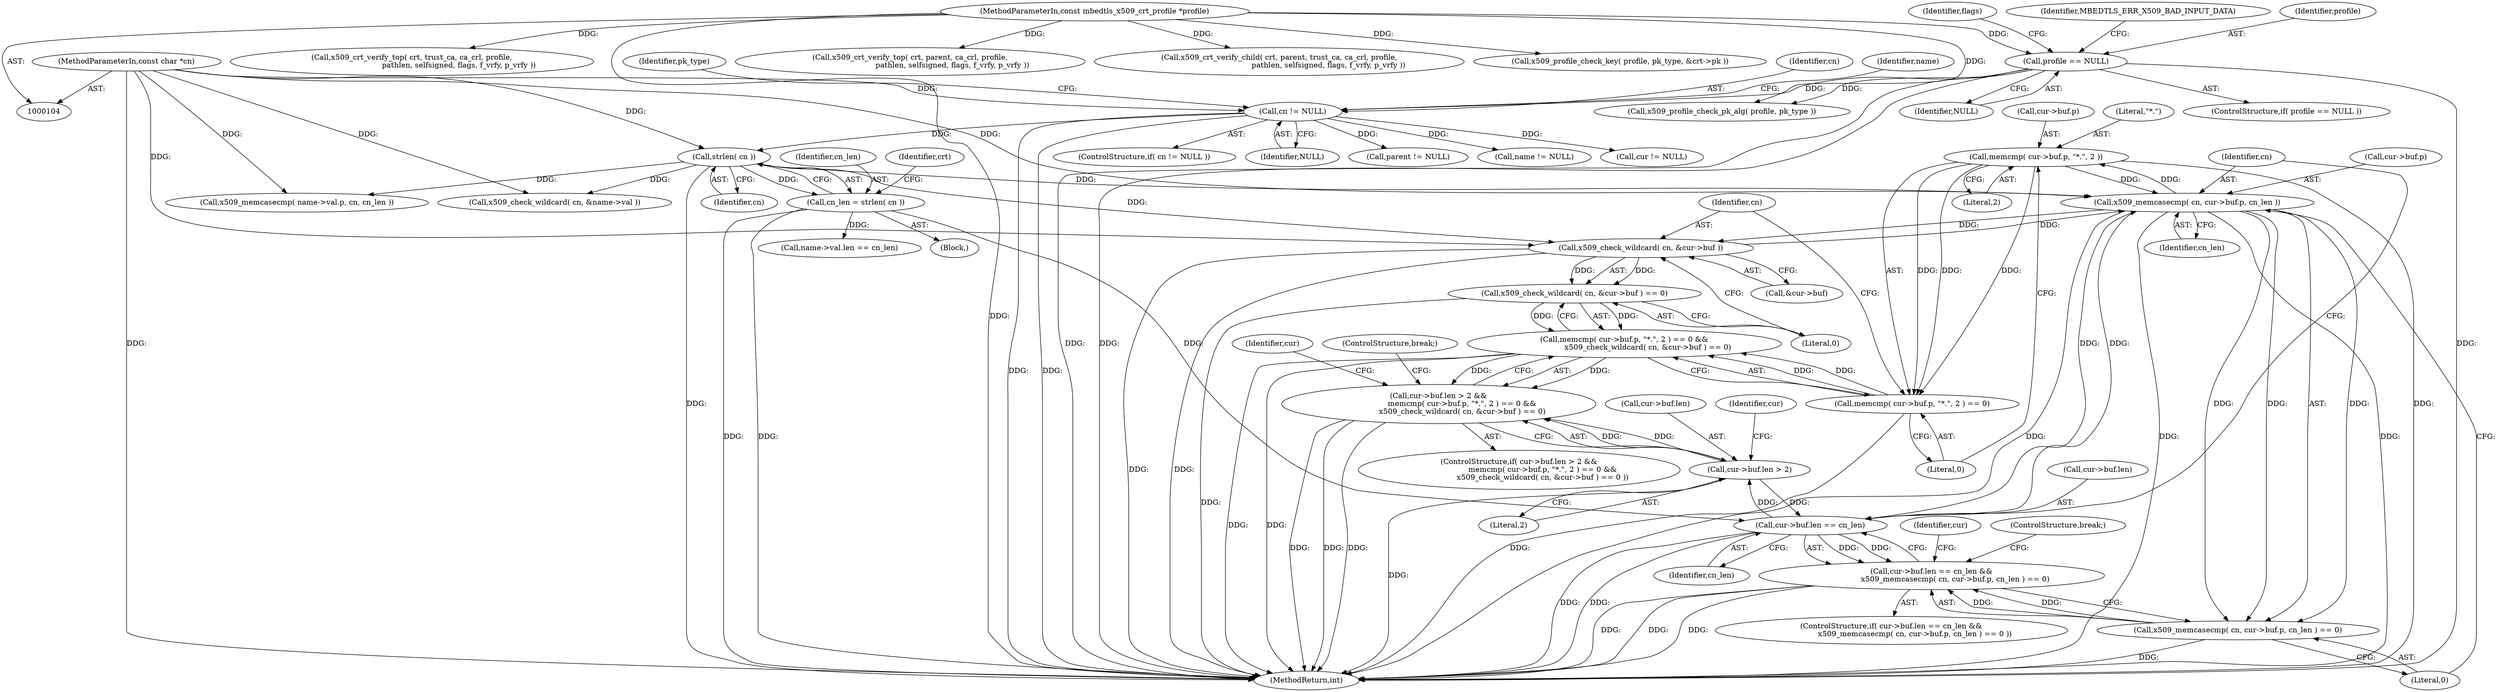 digraph "1_mbedtls_d15795acd5074e0b44e71f7ede8bdfe1b48591fc@API" {
"1000205" [label="(Call,memcmp( cur->buf.p, \"*.\", 2 ))"];
"1000184" [label="(Call,x509_memcasecmp( cn, cur->buf.p, cn_len ))"];
"1000215" [label="(Call,x509_check_wildcard( cn, &cur->buf ))"];
"1000154" [label="(Call,strlen( cn ))"];
"1000142" [label="(Call,cn != NULL)"];
"1000109" [label="(MethodParameterIn,const char *cn)"];
"1000132" [label="(Call,profile == NULL)"];
"1000108" [label="(MethodParameterIn,const mbedtls_x509_crt_profile *profile)"];
"1000205" [label="(Call,memcmp( cur->buf.p, \"*.\", 2 ))"];
"1000176" [label="(Call,cur->buf.len == cn_len)"];
"1000196" [label="(Call,cur->buf.len > 2)"];
"1000152" [label="(Call,cn_len = strlen( cn ))"];
"1000175" [label="(Call,cur->buf.len == cn_len &&\n                    x509_memcasecmp( cn, cur->buf.p, cn_len ) == 0)"];
"1000195" [label="(Call,cur->buf.len > 2 &&\n                    memcmp( cur->buf.p, \"*.\", 2 ) == 0 &&\n                    x509_check_wildcard( cn, &cur->buf ) == 0)"];
"1000183" [label="(Call,x509_memcasecmp( cn, cur->buf.p, cn_len ) == 0)"];
"1000204" [label="(Call,memcmp( cur->buf.p, \"*.\", 2 ) == 0)"];
"1000203" [label="(Call,memcmp( cur->buf.p, \"*.\", 2 ) == 0 &&\n                    x509_check_wildcard( cn, &cur->buf ) == 0)"];
"1000214" [label="(Call,x509_check_wildcard( cn, &cur->buf ) == 0)"];
"1000185" [label="(Identifier,cn)"];
"1000217" [label="(Call,&cur->buf)"];
"1000240" [label="(Call,name != NULL)"];
"1000197" [label="(Call,cur->buf.len)"];
"1000295" [label="(Call,x509_check_wildcard( cn, &name->val ))"];
"1000191" [label="(Identifier,cn_len)"];
"1000225" [label="(Identifier,cur)"];
"1000215" [label="(Call,x509_check_wildcard( cn, &cur->buf ))"];
"1000378" [label="(Call,x509_crt_verify_top( crt, parent, ca_crl, profile,\n                                    pathlen, selfsigned, flags, f_vrfy, p_vrfy ))"];
"1000142" [label="(Call,cn != NULL)"];
"1000175" [label="(Call,cur->buf.len == cn_len &&\n                    x509_memcasecmp( cn, cur->buf.p, cn_len ) == 0)"];
"1000132" [label="(Call,profile == NULL)"];
"1000155" [label="(Identifier,cn)"];
"1000317" [label="(Identifier,pk_type)"];
"1000213" [label="(Literal,0)"];
"1000176" [label="(Call,cur->buf.len == cn_len)"];
"1000108" [label="(MethodParameterIn,const mbedtls_x509_crt_profile *profile)"];
"1000177" [label="(Call,cur->buf.len)"];
"1000199" [label="(Identifier,cur)"];
"1000204" [label="(Call,memcmp( cur->buf.p, \"*.\", 2 ) == 0)"];
"1000194" [label="(ControlStructure,if( cur->buf.len > 2 &&\n                    memcmp( cur->buf.p, \"*.\", 2 ) == 0 &&\n                    x509_check_wildcard( cn, &cur->buf ) == 0 ))"];
"1000214" [label="(Call,x509_check_wildcard( cn, &cur->buf ) == 0)"];
"1000211" [label="(Literal,\"*.\")"];
"1000216" [label="(Identifier,cn)"];
"1000109" [label="(MethodParameterIn,const char *cn)"];
"1000192" [label="(Literal,0)"];
"1000136" [label="(Identifier,MBEDTLS_ERR_X509_BAD_INPUT_DATA)"];
"1000170" [label="(Call,cur != NULL)"];
"1000256" [label="(Call,name->val.len == cn_len)"];
"1000203" [label="(Call,memcmp( cur->buf.p, \"*.\", 2 ) == 0 &&\n                    x509_check_wildcard( cn, &cur->buf ) == 0)"];
"1000143" [label="(Identifier,cn)"];
"1000154" [label="(Call,strlen( cn ))"];
"1000264" [label="(Call,x509_memcasecmp( name->val.p, cn, cn_len ))"];
"1000205" [label="(Call,memcmp( cur->buf.p, \"*.\", 2 ))"];
"1000134" [label="(Identifier,NULL)"];
"1000206" [label="(Call,cur->buf.p)"];
"1000131" [label="(ControlStructure,if( profile == NULL ))"];
"1000196" [label="(Call,cur->buf.len > 2)"];
"1000159" [label="(Identifier,crt)"];
"1000174" [label="(ControlStructure,if( cur->buf.len == cn_len &&\n                    x509_memcasecmp( cn, cur->buf.p, cn_len ) == 0 ))"];
"1000133" [label="(Identifier,profile)"];
"1000184" [label="(Call,x509_memcasecmp( cn, cur->buf.p, cn_len ))"];
"1000182" [label="(Identifier,cn_len)"];
"1000195" [label="(Call,cur->buf.len > 2 &&\n                    memcmp( cur->buf.p, \"*.\", 2 ) == 0 &&\n                    x509_check_wildcard( cn, &cur->buf ) == 0)"];
"1000141" [label="(ControlStructure,if( cn != NULL ))"];
"1000428" [label="(Call,x509_crt_verify_child( crt, parent, trust_ca, ca_crl, profile,\n                                          pathlen, selfsigned, flags, f_vrfy, p_vrfy ))"];
"1000186" [label="(Call,cur->buf.p)"];
"1000208" [label="(Identifier,cur)"];
"1000153" [label="(Identifier,cn_len)"];
"1000147" [label="(Identifier,name)"];
"1000335" [label="(Call,x509_profile_check_key( profile, pk_type, &crt->pk ))"];
"1000325" [label="(Call,x509_profile_check_pk_alg( profile, pk_type ))"];
"1000145" [label="(Block,)"];
"1000183" [label="(Call,x509_memcasecmp( cn, cur->buf.p, cn_len ) == 0)"];
"1000223" [label="(ControlStructure,break;)"];
"1000193" [label="(ControlStructure,break;)"];
"1000212" [label="(Literal,2)"];
"1000152" [label="(Call,cn_len = strlen( cn ))"];
"1000221" [label="(Literal,0)"];
"1000139" [label="(Identifier,flags)"];
"1000144" [label="(Identifier,NULL)"];
"1000351" [label="(Call,parent != NULL)"];
"1000449" [label="(Call,x509_crt_verify_top( crt, trust_ca, ca_crl, profile,\n                                        pathlen, selfsigned, flags, f_vrfy, p_vrfy ))"];
"1000474" [label="(MethodReturn,int)"];
"1000202" [label="(Literal,2)"];
"1000205" -> "1000204"  [label="AST: "];
"1000205" -> "1000212"  [label="CFG: "];
"1000206" -> "1000205"  [label="AST: "];
"1000211" -> "1000205"  [label="AST: "];
"1000212" -> "1000205"  [label="AST: "];
"1000213" -> "1000205"  [label="CFG: "];
"1000205" -> "1000474"  [label="DDG: "];
"1000205" -> "1000184"  [label="DDG: "];
"1000205" -> "1000204"  [label="DDG: "];
"1000205" -> "1000204"  [label="DDG: "];
"1000205" -> "1000204"  [label="DDG: "];
"1000184" -> "1000205"  [label="DDG: "];
"1000184" -> "1000183"  [label="AST: "];
"1000184" -> "1000191"  [label="CFG: "];
"1000185" -> "1000184"  [label="AST: "];
"1000186" -> "1000184"  [label="AST: "];
"1000191" -> "1000184"  [label="AST: "];
"1000192" -> "1000184"  [label="CFG: "];
"1000184" -> "1000474"  [label="DDG: "];
"1000184" -> "1000474"  [label="DDG: "];
"1000184" -> "1000474"  [label="DDG: "];
"1000184" -> "1000176"  [label="DDG: "];
"1000184" -> "1000183"  [label="DDG: "];
"1000184" -> "1000183"  [label="DDG: "];
"1000184" -> "1000183"  [label="DDG: "];
"1000215" -> "1000184"  [label="DDG: "];
"1000154" -> "1000184"  [label="DDG: "];
"1000109" -> "1000184"  [label="DDG: "];
"1000176" -> "1000184"  [label="DDG: "];
"1000184" -> "1000215"  [label="DDG: "];
"1000215" -> "1000214"  [label="AST: "];
"1000215" -> "1000217"  [label="CFG: "];
"1000216" -> "1000215"  [label="AST: "];
"1000217" -> "1000215"  [label="AST: "];
"1000221" -> "1000215"  [label="CFG: "];
"1000215" -> "1000474"  [label="DDG: "];
"1000215" -> "1000474"  [label="DDG: "];
"1000215" -> "1000214"  [label="DDG: "];
"1000215" -> "1000214"  [label="DDG: "];
"1000154" -> "1000215"  [label="DDG: "];
"1000109" -> "1000215"  [label="DDG: "];
"1000154" -> "1000152"  [label="AST: "];
"1000154" -> "1000155"  [label="CFG: "];
"1000155" -> "1000154"  [label="AST: "];
"1000152" -> "1000154"  [label="CFG: "];
"1000154" -> "1000474"  [label="DDG: "];
"1000154" -> "1000152"  [label="DDG: "];
"1000142" -> "1000154"  [label="DDG: "];
"1000109" -> "1000154"  [label="DDG: "];
"1000154" -> "1000264"  [label="DDG: "];
"1000154" -> "1000295"  [label="DDG: "];
"1000142" -> "1000141"  [label="AST: "];
"1000142" -> "1000144"  [label="CFG: "];
"1000143" -> "1000142"  [label="AST: "];
"1000144" -> "1000142"  [label="AST: "];
"1000147" -> "1000142"  [label="CFG: "];
"1000317" -> "1000142"  [label="CFG: "];
"1000142" -> "1000474"  [label="DDG: "];
"1000142" -> "1000474"  [label="DDG: "];
"1000109" -> "1000142"  [label="DDG: "];
"1000132" -> "1000142"  [label="DDG: "];
"1000142" -> "1000170"  [label="DDG: "];
"1000142" -> "1000240"  [label="DDG: "];
"1000142" -> "1000351"  [label="DDG: "];
"1000109" -> "1000104"  [label="AST: "];
"1000109" -> "1000474"  [label="DDG: "];
"1000109" -> "1000264"  [label="DDG: "];
"1000109" -> "1000295"  [label="DDG: "];
"1000132" -> "1000131"  [label="AST: "];
"1000132" -> "1000134"  [label="CFG: "];
"1000133" -> "1000132"  [label="AST: "];
"1000134" -> "1000132"  [label="AST: "];
"1000136" -> "1000132"  [label="CFG: "];
"1000139" -> "1000132"  [label="CFG: "];
"1000132" -> "1000474"  [label="DDG: "];
"1000132" -> "1000474"  [label="DDG: "];
"1000132" -> "1000474"  [label="DDG: "];
"1000108" -> "1000132"  [label="DDG: "];
"1000132" -> "1000325"  [label="DDG: "];
"1000108" -> "1000104"  [label="AST: "];
"1000108" -> "1000474"  [label="DDG: "];
"1000108" -> "1000325"  [label="DDG: "];
"1000108" -> "1000335"  [label="DDG: "];
"1000108" -> "1000378"  [label="DDG: "];
"1000108" -> "1000428"  [label="DDG: "];
"1000108" -> "1000449"  [label="DDG: "];
"1000176" -> "1000175"  [label="AST: "];
"1000176" -> "1000182"  [label="CFG: "];
"1000177" -> "1000176"  [label="AST: "];
"1000182" -> "1000176"  [label="AST: "];
"1000185" -> "1000176"  [label="CFG: "];
"1000175" -> "1000176"  [label="CFG: "];
"1000176" -> "1000474"  [label="DDG: "];
"1000176" -> "1000474"  [label="DDG: "];
"1000176" -> "1000175"  [label="DDG: "];
"1000176" -> "1000175"  [label="DDG: "];
"1000196" -> "1000176"  [label="DDG: "];
"1000152" -> "1000176"  [label="DDG: "];
"1000176" -> "1000196"  [label="DDG: "];
"1000196" -> "1000195"  [label="AST: "];
"1000196" -> "1000202"  [label="CFG: "];
"1000197" -> "1000196"  [label="AST: "];
"1000202" -> "1000196"  [label="AST: "];
"1000208" -> "1000196"  [label="CFG: "];
"1000195" -> "1000196"  [label="CFG: "];
"1000196" -> "1000474"  [label="DDG: "];
"1000196" -> "1000195"  [label="DDG: "];
"1000196" -> "1000195"  [label="DDG: "];
"1000152" -> "1000145"  [label="AST: "];
"1000153" -> "1000152"  [label="AST: "];
"1000159" -> "1000152"  [label="CFG: "];
"1000152" -> "1000474"  [label="DDG: "];
"1000152" -> "1000474"  [label="DDG: "];
"1000152" -> "1000256"  [label="DDG: "];
"1000175" -> "1000174"  [label="AST: "];
"1000175" -> "1000183"  [label="CFG: "];
"1000183" -> "1000175"  [label="AST: "];
"1000193" -> "1000175"  [label="CFG: "];
"1000199" -> "1000175"  [label="CFG: "];
"1000175" -> "1000474"  [label="DDG: "];
"1000175" -> "1000474"  [label="DDG: "];
"1000175" -> "1000474"  [label="DDG: "];
"1000183" -> "1000175"  [label="DDG: "];
"1000183" -> "1000175"  [label="DDG: "];
"1000195" -> "1000194"  [label="AST: "];
"1000195" -> "1000203"  [label="CFG: "];
"1000203" -> "1000195"  [label="AST: "];
"1000223" -> "1000195"  [label="CFG: "];
"1000225" -> "1000195"  [label="CFG: "];
"1000195" -> "1000474"  [label="DDG: "];
"1000195" -> "1000474"  [label="DDG: "];
"1000195" -> "1000474"  [label="DDG: "];
"1000203" -> "1000195"  [label="DDG: "];
"1000203" -> "1000195"  [label="DDG: "];
"1000183" -> "1000192"  [label="CFG: "];
"1000192" -> "1000183"  [label="AST: "];
"1000183" -> "1000474"  [label="DDG: "];
"1000204" -> "1000203"  [label="AST: "];
"1000204" -> "1000213"  [label="CFG: "];
"1000213" -> "1000204"  [label="AST: "];
"1000216" -> "1000204"  [label="CFG: "];
"1000203" -> "1000204"  [label="CFG: "];
"1000204" -> "1000474"  [label="DDG: "];
"1000204" -> "1000203"  [label="DDG: "];
"1000204" -> "1000203"  [label="DDG: "];
"1000203" -> "1000214"  [label="CFG: "];
"1000214" -> "1000203"  [label="AST: "];
"1000203" -> "1000474"  [label="DDG: "];
"1000203" -> "1000474"  [label="DDG: "];
"1000214" -> "1000203"  [label="DDG: "];
"1000214" -> "1000203"  [label="DDG: "];
"1000214" -> "1000221"  [label="CFG: "];
"1000221" -> "1000214"  [label="AST: "];
"1000214" -> "1000474"  [label="DDG: "];
}
